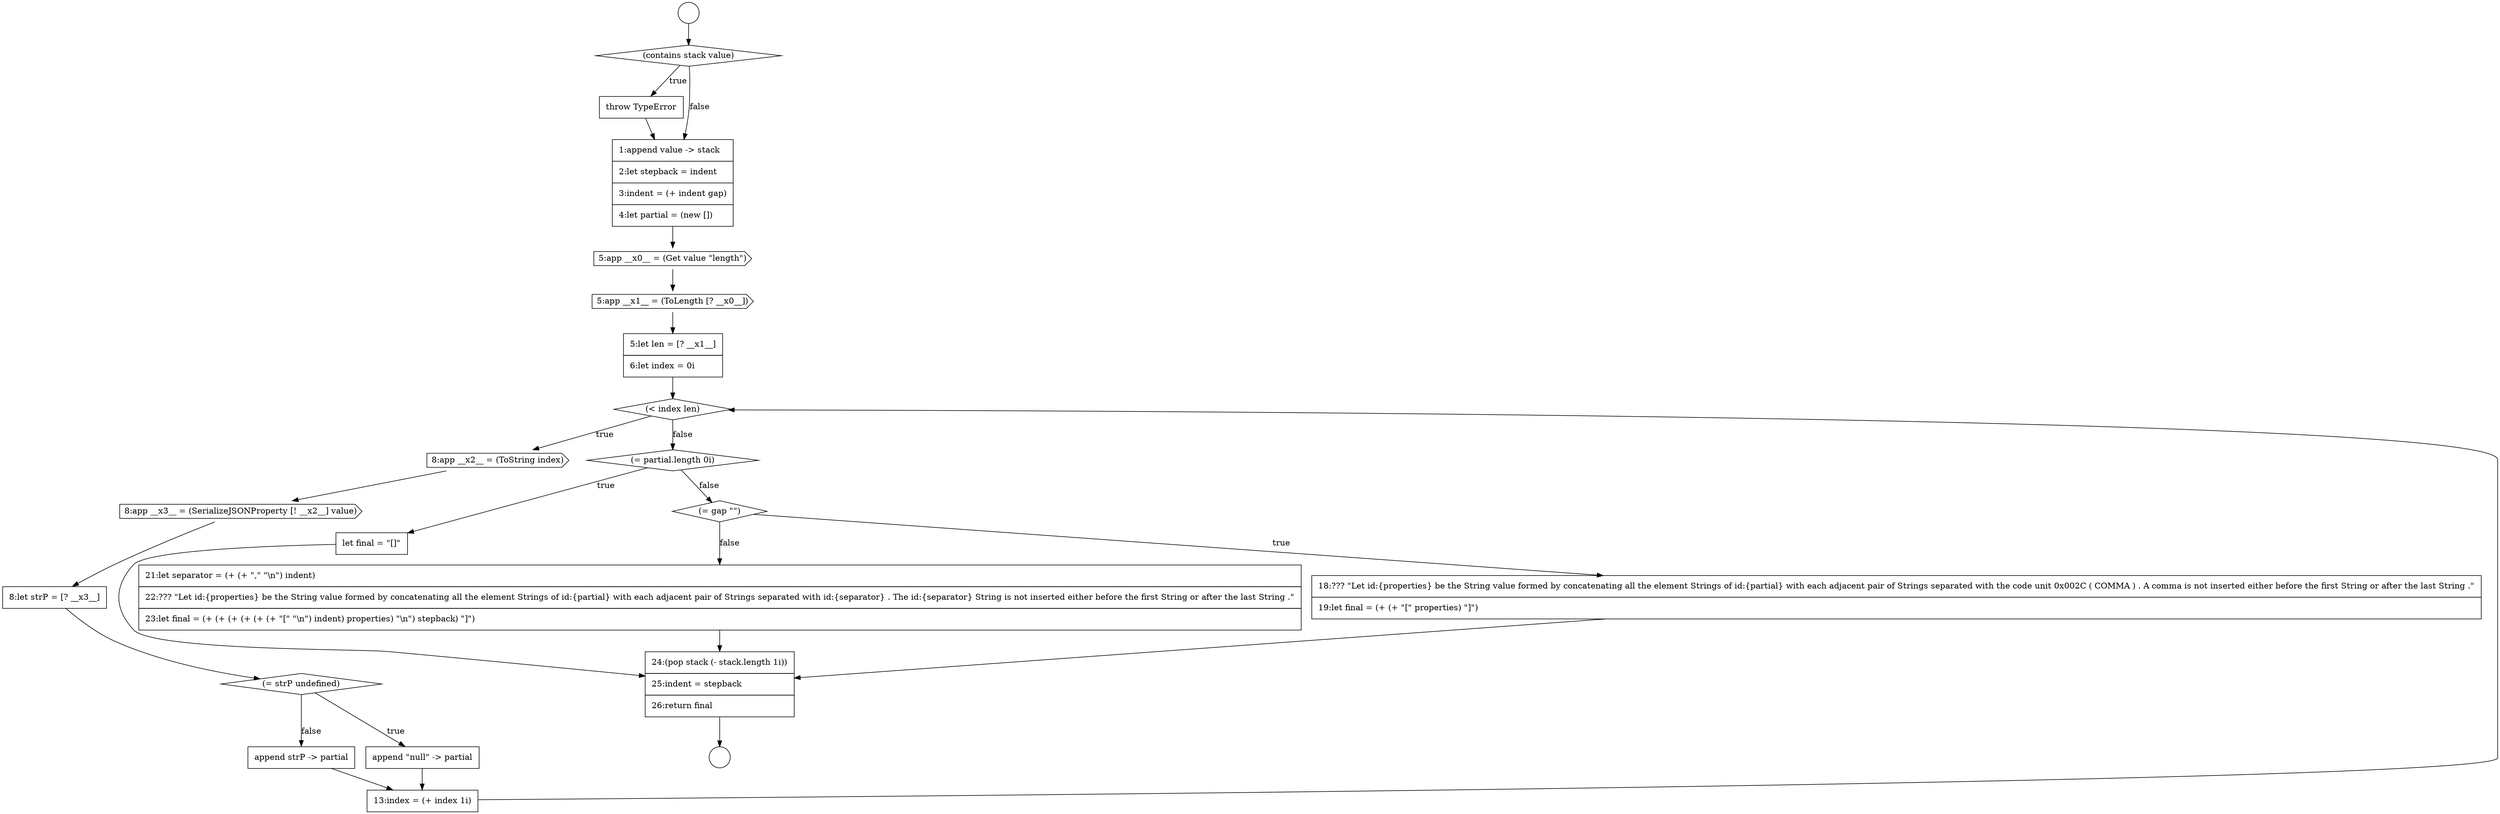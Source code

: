 digraph {
  node17111 [shape=diamond, label=<<font color="black">(contains stack value)</font>> color="black" fillcolor="white" style=filled]
  node17129 [shape=none, margin=0, label=<<font color="black">
    <table border="0" cellborder="1" cellspacing="0" cellpadding="10">
      <tr><td align="left">21:let separator = (+ (+ &quot;,&quot; &quot;\n&quot;) indent)</td></tr>
      <tr><td align="left">22:??? &quot;Let id:{properties} be the String value formed by concatenating all the element Strings of id:{partial} with each adjacent pair of Strings separated with id:{separator} . The id:{separator} String is not inserted either before the first String or after the last String .&quot;</td></tr>
      <tr><td align="left">23:let final = (+ (+ (+ (+ (+ (+ &quot;[&quot; &quot;\n&quot;) indent) properties) &quot;\n&quot;) stepback) &quot;]&quot;)</td></tr>
    </table>
  </font>> color="black" fillcolor="white" style=filled]
  node17114 [shape=cds, label=<<font color="black">5:app __x0__ = (Get value &quot;length&quot;)</font>> color="black" fillcolor="white" style=filled]
  node17118 [shape=cds, label=<<font color="black">8:app __x2__ = (ToString index)</font>> color="black" fillcolor="white" style=filled]
  node17112 [shape=none, margin=0, label=<<font color="black">
    <table border="0" cellborder="1" cellspacing="0" cellpadding="10">
      <tr><td align="left">throw TypeError</td></tr>
    </table>
  </font>> color="black" fillcolor="white" style=filled]
  node17116 [shape=none, margin=0, label=<<font color="black">
    <table border="0" cellborder="1" cellspacing="0" cellpadding="10">
      <tr><td align="left">5:let len = [? __x1__]</td></tr>
      <tr><td align="left">6:let index = 0i</td></tr>
    </table>
  </font>> color="black" fillcolor="white" style=filled]
  node17123 [shape=none, margin=0, label=<<font color="black">
    <table border="0" cellborder="1" cellspacing="0" cellpadding="10">
      <tr><td align="left">append strP -&gt; partial</td></tr>
    </table>
  </font>> color="black" fillcolor="white" style=filled]
  node17113 [shape=none, margin=0, label=<<font color="black">
    <table border="0" cellborder="1" cellspacing="0" cellpadding="10">
      <tr><td align="left">1:append value -&gt; stack</td></tr>
      <tr><td align="left">2:let stepback = indent</td></tr>
      <tr><td align="left">3:indent = (+ indent gap)</td></tr>
      <tr><td align="left">4:let partial = (new [])</td></tr>
    </table>
  </font>> color="black" fillcolor="white" style=filled]
  node17126 [shape=none, margin=0, label=<<font color="black">
    <table border="0" cellborder="1" cellspacing="0" cellpadding="10">
      <tr><td align="left">let final = &quot;[]&quot;</td></tr>
    </table>
  </font>> color="black" fillcolor="white" style=filled]
  node17117 [shape=diamond, label=<<font color="black">(&lt; index len)</font>> color="black" fillcolor="white" style=filled]
  node17122 [shape=none, margin=0, label=<<font color="black">
    <table border="0" cellborder="1" cellspacing="0" cellpadding="10">
      <tr><td align="left">append &quot;null&quot; -&gt; partial</td></tr>
    </table>
  </font>> color="black" fillcolor="white" style=filled]
  node17125 [shape=diamond, label=<<font color="black">(= partial.length 0i)</font>> color="black" fillcolor="white" style=filled]
  node17110 [shape=circle label=" " color="black" fillcolor="white" style=filled]
  node17109 [shape=circle label=" " color="black" fillcolor="white" style=filled]
  node17130 [shape=none, margin=0, label=<<font color="black">
    <table border="0" cellborder="1" cellspacing="0" cellpadding="10">
      <tr><td align="left">24:(pop stack (- stack.length 1i))</td></tr>
      <tr><td align="left">25:indent = stepback</td></tr>
      <tr><td align="left">26:return final</td></tr>
    </table>
  </font>> color="black" fillcolor="white" style=filled]
  node17115 [shape=cds, label=<<font color="black">5:app __x1__ = (ToLength [? __x0__])</font>> color="black" fillcolor="white" style=filled]
  node17128 [shape=none, margin=0, label=<<font color="black">
    <table border="0" cellborder="1" cellspacing="0" cellpadding="10">
      <tr><td align="left">18:??? &quot;Let id:{properties} be the String value formed by concatenating all the element Strings of id:{partial} with each adjacent pair of Strings separated with the code unit 0x002C ( COMMA ) . A comma is not inserted either before the first String or after the last String .&quot;</td></tr>
      <tr><td align="left">19:let final = (+ (+ &quot;[&quot; properties) &quot;]&quot;)</td></tr>
    </table>
  </font>> color="black" fillcolor="white" style=filled]
  node17119 [shape=cds, label=<<font color="black">8:app __x3__ = (SerializeJSONProperty [! __x2__] value)</font>> color="black" fillcolor="white" style=filled]
  node17124 [shape=none, margin=0, label=<<font color="black">
    <table border="0" cellborder="1" cellspacing="0" cellpadding="10">
      <tr><td align="left">13:index = (+ index 1i)</td></tr>
    </table>
  </font>> color="black" fillcolor="white" style=filled]
  node17127 [shape=diamond, label=<<font color="black">(= gap &quot;&quot;)</font>> color="black" fillcolor="white" style=filled]
  node17121 [shape=diamond, label=<<font color="black">(= strP undefined)</font>> color="black" fillcolor="white" style=filled]
  node17120 [shape=none, margin=0, label=<<font color="black">
    <table border="0" cellborder="1" cellspacing="0" cellpadding="10">
      <tr><td align="left">8:let strP = [? __x3__]</td></tr>
    </table>
  </font>> color="black" fillcolor="white" style=filled]
  node17126 -> node17130 [ color="black"]
  node17127 -> node17128 [label=<<font color="black">true</font>> color="black"]
  node17127 -> node17129 [label=<<font color="black">false</font>> color="black"]
  node17117 -> node17118 [label=<<font color="black">true</font>> color="black"]
  node17117 -> node17125 [label=<<font color="black">false</font>> color="black"]
  node17123 -> node17124 [ color="black"]
  node17112 -> node17113 [ color="black"]
  node17118 -> node17119 [ color="black"]
  node17111 -> node17112 [label=<<font color="black">true</font>> color="black"]
  node17111 -> node17113 [label=<<font color="black">false</font>> color="black"]
  node17120 -> node17121 [ color="black"]
  node17116 -> node17117 [ color="black"]
  node17129 -> node17130 [ color="black"]
  node17124 -> node17117 [ color="black"]
  node17122 -> node17124 [ color="black"]
  node17125 -> node17126 [label=<<font color="black">true</font>> color="black"]
  node17125 -> node17127 [label=<<font color="black">false</font>> color="black"]
  node17113 -> node17114 [ color="black"]
  node17130 -> node17110 [ color="black"]
  node17109 -> node17111 [ color="black"]
  node17119 -> node17120 [ color="black"]
  node17121 -> node17122 [label=<<font color="black">true</font>> color="black"]
  node17121 -> node17123 [label=<<font color="black">false</font>> color="black"]
  node17128 -> node17130 [ color="black"]
  node17114 -> node17115 [ color="black"]
  node17115 -> node17116 [ color="black"]
}
